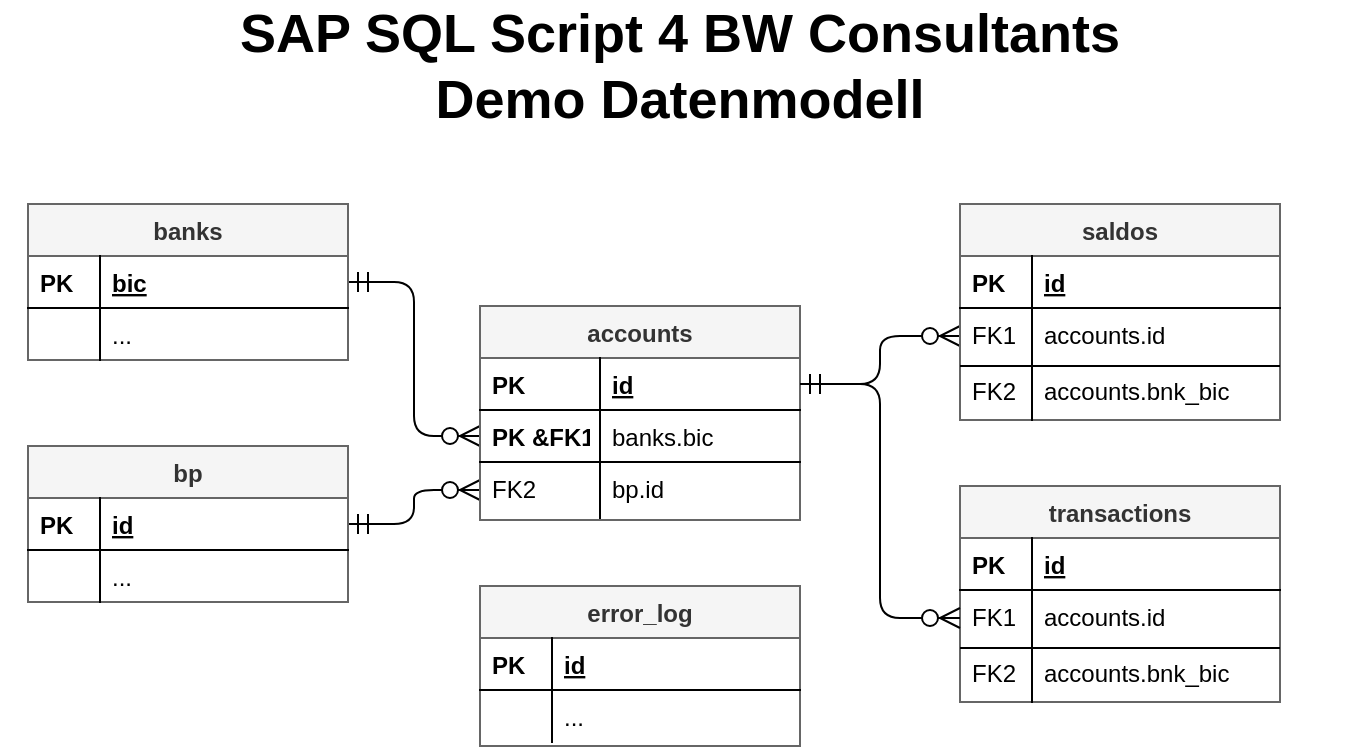 <mxfile version="13.5.7" type="device"><diagram id="C5RBs43oDa-KdzZeNtuy" name="Page-1"><mxGraphModel dx="1038" dy="607" grid="1" gridSize="10" guides="1" tooltips="1" connect="1" arrows="1" fold="1" page="1" pageScale="1" pageWidth="827" pageHeight="1169" math="0" shadow="0"><root><mxCell id="WIyWlLk6GJQsqaUBKTNV-0"/><mxCell id="WIyWlLk6GJQsqaUBKTNV-1" parent="WIyWlLk6GJQsqaUBKTNV-0"/><mxCell id="zkfFHV4jXpPFQw0GAbJ--63" value="" style="edgeStyle=orthogonalEdgeStyle;endArrow=ERzeroToMany;startArrow=ERmandOne;shadow=0;strokeWidth=1;endSize=8;startSize=8;entryX=0;entryY=0.5;entryDx=0;entryDy=0;exitX=1;exitY=0.5;exitDx=0;exitDy=0;" parent="WIyWlLk6GJQsqaUBKTNV-1" source="zkfFHV4jXpPFQw0GAbJ--52" target="n0xIKHzp62RjJTFknKRN-8" edge="1"><mxGeometry width="100" height="100" relative="1" as="geometry"><mxPoint x="244" y="390" as="sourcePoint"/><mxPoint x="344" y="290" as="targetPoint"/></mxGeometry></mxCell><mxCell id="n0xIKHzp62RjJTFknKRN-15" value="" style="edgeStyle=orthogonalEdgeStyle;endArrow=ERzeroToMany;startArrow=ERmandOne;shadow=0;strokeWidth=1;endSize=8;startSize=8;exitX=1;exitY=0.5;exitDx=0;exitDy=0;startFill=0;endFill=1;entryX=0;entryY=0.5;entryDx=0;entryDy=0;" parent="WIyWlLk6GJQsqaUBKTNV-1" source="n0xIKHzp62RjJTFknKRN-6" target="n0xIKHzp62RjJTFknKRN-10" edge="1"><mxGeometry width="100" height="100" relative="1" as="geometry"><mxPoint x="264" y="169.0" as="sourcePoint"/><mxPoint x="50" y="290" as="targetPoint"/></mxGeometry></mxCell><mxCell id="n0xIKHzp62RjJTFknKRN-16" value="" style="edgeStyle=orthogonalEdgeStyle;endArrow=ERzeroToMany;startArrow=ERmandOne;shadow=0;strokeWidth=1;endSize=8;startSize=8;exitX=1;exitY=0.5;exitDx=0;exitDy=0;entryX=0;entryY=0.5;entryDx=0;entryDy=0;" parent="WIyWlLk6GJQsqaUBKTNV-1" source="n0xIKHzp62RjJTFknKRN-1" target="zkfFHV4jXpPFQw0GAbJ--61" edge="1"><mxGeometry width="100" height="100" relative="1" as="geometry"><mxPoint x="274" y="179.0" as="sourcePoint"/><mxPoint x="354" y="205" as="targetPoint"/></mxGeometry></mxCell><mxCell id="n0xIKHzp62RjJTFknKRN-17" value="SAP SQL Script 4 BW Consultants&lt;br&gt;Demo Datenmodell" style="text;html=1;strokeColor=none;fillColor=none;align=center;verticalAlign=middle;whiteSpace=wrap;rounded=0;fontStyle=1;fontSize=27;" parent="WIyWlLk6GJQsqaUBKTNV-1" vertex="1"><mxGeometry x="80" y="60" width="680" height="60" as="geometry"/></mxCell><mxCell id="n0xIKHzp62RjJTFknKRN-5" value="accounts" style="swimlane;fontStyle=1;childLayout=stackLayout;horizontal=1;startSize=26;horizontalStack=0;resizeParent=1;resizeLast=0;collapsible=1;marginBottom=0;rounded=0;shadow=0;strokeWidth=1;fillColor=#f5f5f5;strokeColor=#666666;fontColor=#333333;" parent="WIyWlLk6GJQsqaUBKTNV-1" vertex="1"><mxGeometry x="320" y="210" width="160" height="107" as="geometry"><mxRectangle x="20" y="80" width="160" height="26" as="alternateBounds"/></mxGeometry></mxCell><mxCell id="n0xIKHzp62RjJTFknKRN-6" value="id" style="shape=partialRectangle;top=0;left=0;right=0;bottom=1;align=left;verticalAlign=top;fillColor=none;spacingLeft=64;spacingRight=4;overflow=hidden;rotatable=0;points=[[0,0.5],[1,0.5]];portConstraint=eastwest;dropTarget=0;rounded=0;shadow=0;strokeWidth=1;fontStyle=5" parent="n0xIKHzp62RjJTFknKRN-5" vertex="1"><mxGeometry y="26" width="160" height="26" as="geometry"/></mxCell><mxCell id="n0xIKHzp62RjJTFknKRN-7" value="PK" style="shape=partialRectangle;top=0;left=0;bottom=0;fillColor=none;align=left;verticalAlign=top;spacingLeft=4;spacingRight=4;overflow=hidden;rotatable=0;points=[];portConstraint=eastwest;part=1;fontStyle=1" parent="n0xIKHzp62RjJTFknKRN-6" vertex="1" connectable="0"><mxGeometry width="60" height="26" as="geometry"/></mxCell><mxCell id="n0xIKHzp62RjJTFknKRN-8" value="banks.bic" style="shape=partialRectangle;top=0;left=0;right=0;bottom=1;align=left;verticalAlign=top;fillColor=none;spacingLeft=64;spacingRight=4;overflow=hidden;rotatable=0;points=[[0,0.5],[1,0.5]];portConstraint=eastwest;dropTarget=0;rounded=0;shadow=0;strokeWidth=1;" parent="n0xIKHzp62RjJTFknKRN-5" vertex="1"><mxGeometry y="52" width="160" height="26" as="geometry"/></mxCell><mxCell id="n0xIKHzp62RjJTFknKRN-9" value="PK &amp;FK1" style="shape=partialRectangle;top=0;left=0;bottom=0;fillColor=none;align=left;verticalAlign=top;spacingLeft=4;spacingRight=4;overflow=hidden;rotatable=0;points=[];portConstraint=eastwest;part=1;fontStyle=1" parent="n0xIKHzp62RjJTFknKRN-8" vertex="1" connectable="0"><mxGeometry width="60" height="26" as="geometry"/></mxCell><mxCell id="zkfFHV4jXpPFQw0GAbJ--61" value="bp.id" style="shape=partialRectangle;top=0;left=0;right=0;bottom=0;align=left;verticalAlign=top;fillColor=none;spacingLeft=64;spacingRight=4;overflow=hidden;rotatable=0;points=[[0,0.5],[1,0.5]];portConstraint=eastwest;dropTarget=0;rounded=0;shadow=0;strokeWidth=1;" parent="n0xIKHzp62RjJTFknKRN-5" vertex="1"><mxGeometry y="78" width="160" height="28" as="geometry"/></mxCell><mxCell id="zkfFHV4jXpPFQw0GAbJ--62" value="FK2" style="shape=partialRectangle;top=0;left=0;bottom=0;fillColor=none;align=left;verticalAlign=top;spacingLeft=4;spacingRight=4;overflow=hidden;rotatable=0;points=[];portConstraint=eastwest;part=1;" parent="zkfFHV4jXpPFQw0GAbJ--61" vertex="1" connectable="0"><mxGeometry width="60" height="28" as="geometry"/></mxCell><mxCell id="aiwRJtIptu6TWjM6Zcbr-9" value="" style="group" vertex="1" connectable="0" parent="WIyWlLk6GJQsqaUBKTNV-1"><mxGeometry x="560" y="159" width="160" height="108" as="geometry"/></mxCell><mxCell id="zkfFHV4jXpPFQw0GAbJ--56" value="saldos" style="swimlane;fontStyle=1;childLayout=stackLayout;horizontal=1;startSize=26;horizontalStack=0;resizeParent=1;resizeLast=0;collapsible=1;marginBottom=0;rounded=0;shadow=0;strokeWidth=1;fillColor=#f5f5f5;strokeColor=#666666;fontColor=#333333;" parent="aiwRJtIptu6TWjM6Zcbr-9" vertex="1"><mxGeometry width="160" height="108" as="geometry"><mxRectangle x="260" y="80" width="160" height="26" as="alternateBounds"/></mxGeometry></mxCell><mxCell id="zkfFHV4jXpPFQw0GAbJ--57" value="id" style="shape=partialRectangle;top=0;left=0;right=0;bottom=1;align=left;verticalAlign=top;fillColor=none;spacingLeft=40;spacingRight=4;overflow=hidden;rotatable=0;points=[[0,0.5],[1,0.5]];portConstraint=eastwest;dropTarget=0;rounded=0;shadow=0;strokeWidth=1;fontStyle=5" parent="zkfFHV4jXpPFQw0GAbJ--56" vertex="1"><mxGeometry y="26" width="160" height="26" as="geometry"/></mxCell><mxCell id="zkfFHV4jXpPFQw0GAbJ--58" value="PK" style="shape=partialRectangle;top=0;left=0;bottom=0;fillColor=none;align=left;verticalAlign=top;spacingLeft=4;spacingRight=4;overflow=hidden;rotatable=0;points=[];portConstraint=eastwest;part=1;fontStyle=1" parent="zkfFHV4jXpPFQw0GAbJ--57" vertex="1" connectable="0"><mxGeometry width="36" height="26" as="geometry"/></mxCell><mxCell id="n0xIKHzp62RjJTFknKRN-10" value="accounts.id" style="shape=partialRectangle;top=0;left=0;right=0;bottom=0;align=left;verticalAlign=top;fillColor=none;spacingLeft=40;spacingRight=4;overflow=hidden;rotatable=0;points=[[0,0.5],[1,0.5]];portConstraint=eastwest;dropTarget=0;rounded=0;shadow=0;strokeWidth=1;" parent="zkfFHV4jXpPFQw0GAbJ--56" vertex="1"><mxGeometry y="52" width="160" height="28" as="geometry"/></mxCell><mxCell id="n0xIKHzp62RjJTFknKRN-11" value="FK1" style="shape=partialRectangle;top=0;left=0;bottom=0;fillColor=none;align=left;verticalAlign=top;spacingLeft=4;spacingRight=4;overflow=hidden;rotatable=0;points=[];portConstraint=eastwest;part=1;" parent="n0xIKHzp62RjJTFknKRN-10" vertex="1" connectable="0"><mxGeometry width="36" height="28" as="geometry"/></mxCell><mxCell id="aiwRJtIptu6TWjM6Zcbr-0" value="accounts.bnk_bic" style="shape=partialRectangle;top=0;left=0;right=0;bottom=0;align=left;verticalAlign=top;fillColor=none;spacingLeft=40;spacingRight=4;overflow=hidden;rotatable=0;points=[[0,0.5],[1,0.5]];portConstraint=eastwest;dropTarget=0;rounded=0;shadow=0;strokeWidth=1;strokeColor=none;" vertex="1" parent="zkfFHV4jXpPFQw0GAbJ--56"><mxGeometry y="80" width="160" height="28" as="geometry"/></mxCell><mxCell id="aiwRJtIptu6TWjM6Zcbr-1" value="FK2" style="shape=partialRectangle;top=0;left=0;bottom=0;fillColor=none;align=left;verticalAlign=top;spacingLeft=4;spacingRight=4;overflow=hidden;rotatable=0;points=[];portConstraint=eastwest;part=1;" vertex="1" connectable="0" parent="aiwRJtIptu6TWjM6Zcbr-0"><mxGeometry width="36" height="28" as="geometry"/></mxCell><mxCell id="aiwRJtIptu6TWjM6Zcbr-8" value="" style="endArrow=none;html=1;exitX=0;exitY=0.75;exitDx=0;exitDy=0;entryX=1;entryY=0.75;entryDx=0;entryDy=0;" edge="1" parent="aiwRJtIptu6TWjM6Zcbr-9" source="zkfFHV4jXpPFQw0GAbJ--56" target="zkfFHV4jXpPFQw0GAbJ--56"><mxGeometry width="50" height="50" relative="1" as="geometry"><mxPoint x="-170" y="171" as="sourcePoint"/><mxPoint x="140" y="91" as="targetPoint"/></mxGeometry></mxCell><mxCell id="aiwRJtIptu6TWjM6Zcbr-10" value="" style="group" vertex="1" connectable="0" parent="WIyWlLk6GJQsqaUBKTNV-1"><mxGeometry x="560" y="300" width="160" height="108" as="geometry"/></mxCell><mxCell id="aiwRJtIptu6TWjM6Zcbr-11" value="transactions" style="swimlane;fontStyle=1;childLayout=stackLayout;horizontal=1;startSize=26;horizontalStack=0;resizeParent=1;resizeLast=0;collapsible=1;marginBottom=0;rounded=0;shadow=0;strokeWidth=1;fillColor=#f5f5f5;strokeColor=#666666;fontColor=#333333;" vertex="1" parent="aiwRJtIptu6TWjM6Zcbr-10"><mxGeometry width="160" height="108" as="geometry"><mxRectangle x="260" y="80" width="160" height="26" as="alternateBounds"/></mxGeometry></mxCell><mxCell id="aiwRJtIptu6TWjM6Zcbr-12" value="id" style="shape=partialRectangle;top=0;left=0;right=0;bottom=1;align=left;verticalAlign=top;fillColor=none;spacingLeft=40;spacingRight=4;overflow=hidden;rotatable=0;points=[[0,0.5],[1,0.5]];portConstraint=eastwest;dropTarget=0;rounded=0;shadow=0;strokeWidth=1;fontStyle=5" vertex="1" parent="aiwRJtIptu6TWjM6Zcbr-11"><mxGeometry y="26" width="160" height="26" as="geometry"/></mxCell><mxCell id="aiwRJtIptu6TWjM6Zcbr-13" value="PK" style="shape=partialRectangle;top=0;left=0;bottom=0;fillColor=none;align=left;verticalAlign=top;spacingLeft=4;spacingRight=4;overflow=hidden;rotatable=0;points=[];portConstraint=eastwest;part=1;fontStyle=1" vertex="1" connectable="0" parent="aiwRJtIptu6TWjM6Zcbr-12"><mxGeometry width="36" height="26" as="geometry"/></mxCell><mxCell id="aiwRJtIptu6TWjM6Zcbr-14" value="accounts.id" style="shape=partialRectangle;top=0;left=0;right=0;bottom=0;align=left;verticalAlign=top;fillColor=none;spacingLeft=40;spacingRight=4;overflow=hidden;rotatable=0;points=[[0,0.5],[1,0.5]];portConstraint=eastwest;dropTarget=0;rounded=0;shadow=0;strokeWidth=1;" vertex="1" parent="aiwRJtIptu6TWjM6Zcbr-11"><mxGeometry y="52" width="160" height="28" as="geometry"/></mxCell><mxCell id="aiwRJtIptu6TWjM6Zcbr-15" value="FK1" style="shape=partialRectangle;top=0;left=0;bottom=0;fillColor=none;align=left;verticalAlign=top;spacingLeft=4;spacingRight=4;overflow=hidden;rotatable=0;points=[];portConstraint=eastwest;part=1;" vertex="1" connectable="0" parent="aiwRJtIptu6TWjM6Zcbr-14"><mxGeometry width="36" height="28" as="geometry"/></mxCell><mxCell id="aiwRJtIptu6TWjM6Zcbr-16" value="accounts.bnk_bic" style="shape=partialRectangle;top=0;left=0;right=0;bottom=0;align=left;verticalAlign=top;fillColor=none;spacingLeft=40;spacingRight=4;overflow=hidden;rotatable=0;points=[[0,0.5],[1,0.5]];portConstraint=eastwest;dropTarget=0;rounded=0;shadow=0;strokeWidth=1;strokeColor=none;" vertex="1" parent="aiwRJtIptu6TWjM6Zcbr-11"><mxGeometry y="80" width="160" height="28" as="geometry"/></mxCell><mxCell id="aiwRJtIptu6TWjM6Zcbr-17" value="FK2" style="shape=partialRectangle;top=0;left=0;bottom=0;fillColor=none;align=left;verticalAlign=top;spacingLeft=4;spacingRight=4;overflow=hidden;rotatable=0;points=[];portConstraint=eastwest;part=1;" vertex="1" connectable="0" parent="aiwRJtIptu6TWjM6Zcbr-16"><mxGeometry width="36" height="28" as="geometry"/></mxCell><mxCell id="aiwRJtIptu6TWjM6Zcbr-18" value="" style="endArrow=none;html=1;exitX=0;exitY=0.75;exitDx=0;exitDy=0;entryX=1;entryY=0.75;entryDx=0;entryDy=0;" edge="1" parent="aiwRJtIptu6TWjM6Zcbr-10" source="aiwRJtIptu6TWjM6Zcbr-11" target="aiwRJtIptu6TWjM6Zcbr-11"><mxGeometry width="50" height="50" relative="1" as="geometry"><mxPoint x="-170" y="171" as="sourcePoint"/><mxPoint x="140" y="91" as="targetPoint"/></mxGeometry></mxCell><mxCell id="zkfFHV4jXpPFQw0GAbJ--64" value="error_log" style="swimlane;fontStyle=1;childLayout=stackLayout;horizontal=1;startSize=26;horizontalStack=0;resizeParent=1;resizeLast=0;collapsible=1;marginBottom=0;rounded=0;shadow=0;strokeWidth=1;fillColor=#f5f5f5;strokeColor=#666666;fontColor=#333333;" parent="WIyWlLk6GJQsqaUBKTNV-1" vertex="1"><mxGeometry x="320" y="350" width="160" height="80" as="geometry"><mxRectangle x="260" y="270" width="160" height="26" as="alternateBounds"/></mxGeometry></mxCell><mxCell id="zkfFHV4jXpPFQw0GAbJ--65" value="id" style="shape=partialRectangle;top=0;left=0;right=0;bottom=1;align=left;verticalAlign=top;fillColor=none;spacingLeft=40;spacingRight=4;overflow=hidden;rotatable=0;points=[[0,0.5],[1,0.5]];portConstraint=eastwest;dropTarget=0;rounded=0;shadow=0;strokeWidth=1;fontStyle=5" parent="zkfFHV4jXpPFQw0GAbJ--64" vertex="1"><mxGeometry y="26" width="160" height="26" as="geometry"/></mxCell><mxCell id="zkfFHV4jXpPFQw0GAbJ--66" value="PK" style="shape=partialRectangle;top=0;left=0;bottom=0;fillColor=none;align=left;verticalAlign=top;spacingLeft=4;spacingRight=4;overflow=hidden;rotatable=0;points=[];portConstraint=eastwest;part=1;fontStyle=1" parent="zkfFHV4jXpPFQw0GAbJ--65" vertex="1" connectable="0"><mxGeometry width="36" height="26" as="geometry"/></mxCell><mxCell id="zkfFHV4jXpPFQw0GAbJ--69" value="..." style="shape=partialRectangle;top=0;left=0;right=0;bottom=0;align=left;verticalAlign=top;fillColor=none;spacingLeft=40;spacingRight=4;overflow=hidden;rotatable=0;points=[[0,0.5],[1,0.5]];portConstraint=eastwest;dropTarget=0;rounded=0;shadow=0;strokeWidth=1;" parent="zkfFHV4jXpPFQw0GAbJ--64" vertex="1"><mxGeometry y="52" width="160" height="26" as="geometry"/></mxCell><mxCell id="zkfFHV4jXpPFQw0GAbJ--70" value="" style="shape=partialRectangle;top=0;left=0;bottom=0;fillColor=none;align=left;verticalAlign=top;spacingLeft=4;spacingRight=4;overflow=hidden;rotatable=0;points=[];portConstraint=eastwest;part=1;" parent="zkfFHV4jXpPFQw0GAbJ--69" vertex="1" connectable="0"><mxGeometry width="36" height="26" as="geometry"/></mxCell><mxCell id="aiwRJtIptu6TWjM6Zcbr-19" value="" style="edgeStyle=orthogonalEdgeStyle;endArrow=ERzeroToMany;startArrow=ERmandOne;shadow=0;strokeWidth=1;endSize=8;startSize=8;exitX=1;exitY=0.5;exitDx=0;exitDy=0;startFill=0;endFill=1;entryX=0;entryY=0.5;entryDx=0;entryDy=0;" edge="1" parent="WIyWlLk6GJQsqaUBKTNV-1" source="n0xIKHzp62RjJTFknKRN-6" target="aiwRJtIptu6TWjM6Zcbr-14"><mxGeometry width="100" height="100" relative="1" as="geometry"><mxPoint x="490" y="259" as="sourcePoint"/><mxPoint x="570" y="235" as="targetPoint"/></mxGeometry></mxCell><mxCell id="n0xIKHzp62RjJTFknKRN-0" value="bp" style="swimlane;fontStyle=1;childLayout=stackLayout;horizontal=1;startSize=26;horizontalStack=0;resizeParent=1;resizeLast=0;collapsible=1;marginBottom=0;rounded=0;shadow=0;strokeWidth=1;fillColor=#f5f5f5;strokeColor=#666666;fontColor=#333333;" parent="WIyWlLk6GJQsqaUBKTNV-1" vertex="1"><mxGeometry x="94" y="280" width="160" height="78" as="geometry"><mxRectangle x="20" y="80" width="160" height="26" as="alternateBounds"/></mxGeometry></mxCell><mxCell id="n0xIKHzp62RjJTFknKRN-1" value="id" style="shape=partialRectangle;top=0;left=0;right=0;bottom=1;align=left;verticalAlign=top;fillColor=none;spacingLeft=40;spacingRight=4;overflow=hidden;rotatable=0;points=[[0,0.5],[1,0.5]];portConstraint=eastwest;dropTarget=0;rounded=0;shadow=0;strokeWidth=1;fontStyle=5" parent="n0xIKHzp62RjJTFknKRN-0" vertex="1"><mxGeometry y="26" width="160" height="26" as="geometry"/></mxCell><mxCell id="n0xIKHzp62RjJTFknKRN-2" value="PK" style="shape=partialRectangle;top=0;left=0;bottom=0;fillColor=none;align=left;verticalAlign=top;spacingLeft=4;spacingRight=4;overflow=hidden;rotatable=0;points=[];portConstraint=eastwest;part=1;fontStyle=1" parent="n0xIKHzp62RjJTFknKRN-1" vertex="1" connectable="0"><mxGeometry width="36" height="26" as="geometry"/></mxCell><mxCell id="n0xIKHzp62RjJTFknKRN-3" value="..." style="shape=partialRectangle;top=0;left=0;right=0;bottom=0;align=left;verticalAlign=top;fillColor=none;spacingLeft=40;spacingRight=4;overflow=hidden;rotatable=0;points=[[0,0.5],[1,0.5]];portConstraint=eastwest;dropTarget=0;rounded=0;shadow=0;strokeWidth=1;" parent="n0xIKHzp62RjJTFknKRN-0" vertex="1"><mxGeometry y="52" width="160" height="26" as="geometry"/></mxCell><mxCell id="n0xIKHzp62RjJTFknKRN-4" value="" style="shape=partialRectangle;top=0;left=0;bottom=0;fillColor=none;align=left;verticalAlign=top;spacingLeft=4;spacingRight=4;overflow=hidden;rotatable=0;points=[];portConstraint=eastwest;part=1;" parent="n0xIKHzp62RjJTFknKRN-3" vertex="1" connectable="0"><mxGeometry width="36" height="26" as="geometry"/></mxCell><mxCell id="zkfFHV4jXpPFQw0GAbJ--51" value="banks" style="swimlane;fontStyle=1;childLayout=stackLayout;horizontal=1;startSize=26;horizontalStack=0;resizeParent=1;resizeLast=0;collapsible=1;marginBottom=0;rounded=0;shadow=0;strokeWidth=1;fillColor=#f5f5f5;strokeColor=#666666;fontColor=#333333;" parent="WIyWlLk6GJQsqaUBKTNV-1" vertex="1"><mxGeometry x="94" y="159" width="160" height="78" as="geometry"><mxRectangle x="20" y="80" width="160" height="26" as="alternateBounds"/></mxGeometry></mxCell><mxCell id="zkfFHV4jXpPFQw0GAbJ--52" value="bic" style="shape=partialRectangle;top=0;left=0;right=0;bottom=1;align=left;verticalAlign=top;fillColor=none;spacingLeft=40;spacingRight=4;overflow=hidden;rotatable=0;points=[[0,0.5],[1,0.5]];portConstraint=eastwest;dropTarget=0;rounded=0;shadow=0;strokeWidth=1;fontStyle=5" parent="zkfFHV4jXpPFQw0GAbJ--51" vertex="1"><mxGeometry y="26" width="160" height="26" as="geometry"/></mxCell><mxCell id="zkfFHV4jXpPFQw0GAbJ--53" value="PK" style="shape=partialRectangle;top=0;left=0;bottom=0;fillColor=none;align=left;verticalAlign=top;spacingLeft=4;spacingRight=4;overflow=hidden;rotatable=0;points=[];portConstraint=eastwest;part=1;fontStyle=1" parent="zkfFHV4jXpPFQw0GAbJ--52" vertex="1" connectable="0"><mxGeometry width="36" height="26" as="geometry"/></mxCell><mxCell id="zkfFHV4jXpPFQw0GAbJ--54" value="..." style="shape=partialRectangle;top=0;left=0;right=0;bottom=0;align=left;verticalAlign=top;fillColor=none;spacingLeft=40;spacingRight=4;overflow=hidden;rotatable=0;points=[[0,0.5],[1,0.5]];portConstraint=eastwest;dropTarget=0;rounded=0;shadow=0;strokeWidth=1;" parent="zkfFHV4jXpPFQw0GAbJ--51" vertex="1"><mxGeometry y="52" width="160" height="26" as="geometry"/></mxCell><mxCell id="zkfFHV4jXpPFQw0GAbJ--55" value="" style="shape=partialRectangle;top=0;left=0;bottom=0;fillColor=none;align=left;verticalAlign=top;spacingLeft=4;spacingRight=4;overflow=hidden;rotatable=0;points=[];portConstraint=eastwest;part=1;" parent="zkfFHV4jXpPFQw0GAbJ--54" vertex="1" connectable="0"><mxGeometry width="36" height="26" as="geometry"/></mxCell></root></mxGraphModel></diagram></mxfile>
